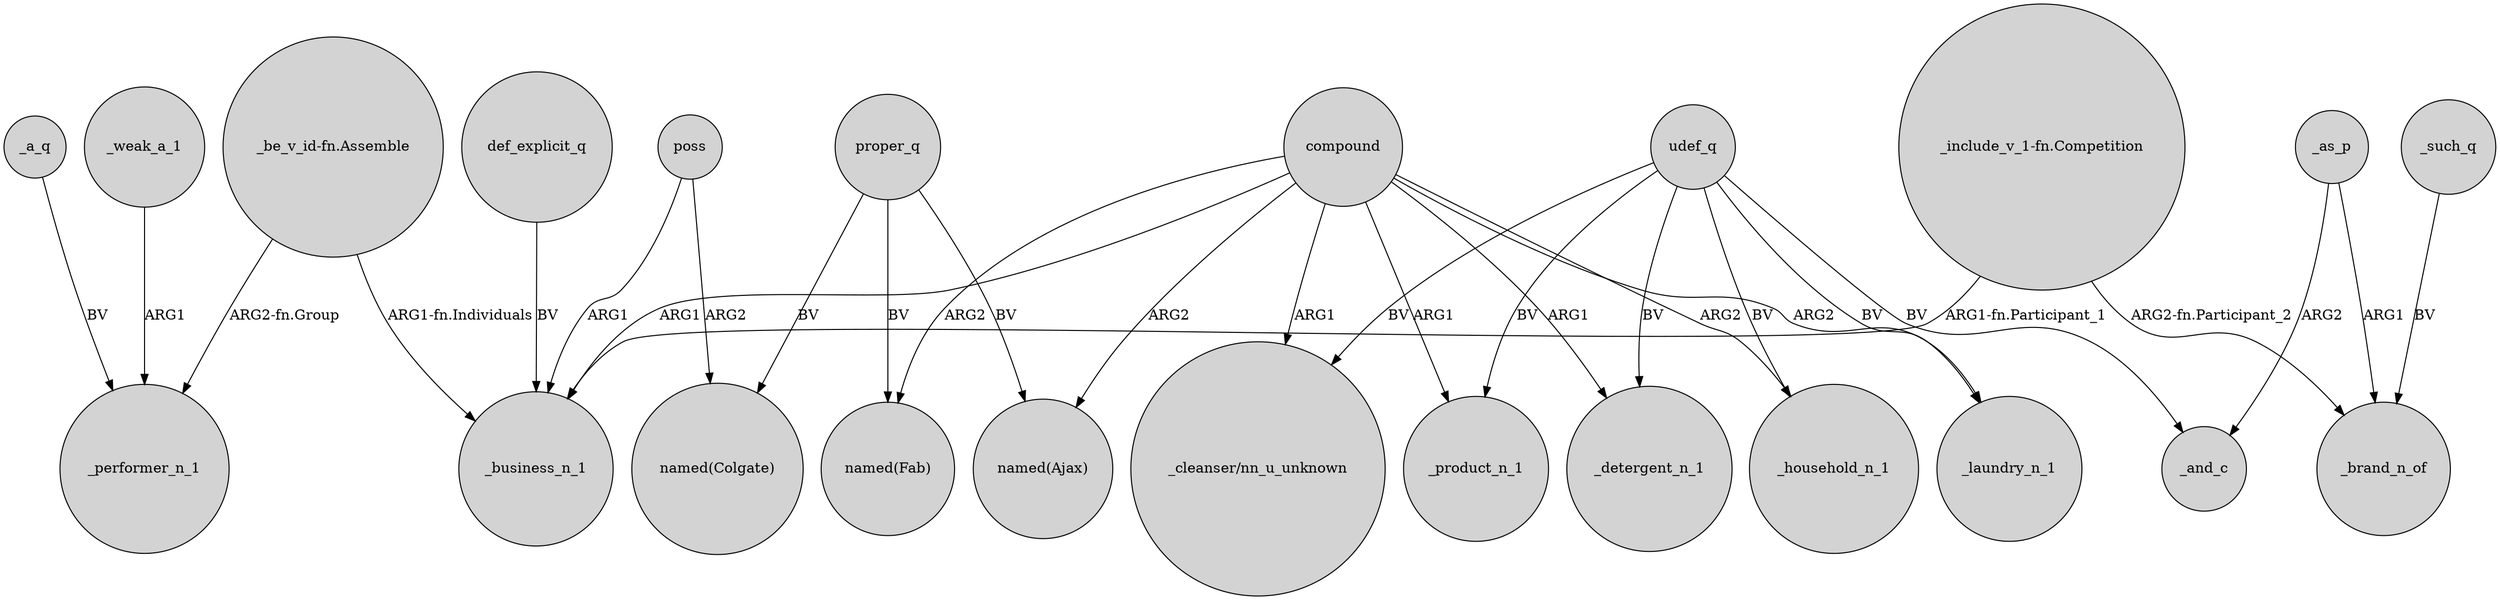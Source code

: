 digraph {
	node [shape=circle style=filled]
	def_explicit_q -> _business_n_1 [label=BV]
	"_be_v_id-fn.Assemble" -> _business_n_1 [label="ARG1-fn.Individuals"]
	proper_q -> "named(Ajax)" [label=BV]
	poss -> _business_n_1 [label=ARG1]
	poss -> "named(Colgate)" [label=ARG2]
	"_include_v_1-fn.Competition" -> _brand_n_of [label="ARG2-fn.Participant_2"]
	_as_p -> _and_c [label=ARG2]
	compound -> "named(Ajax)" [label=ARG2]
	udef_q -> _product_n_1 [label=BV]
	udef_q -> _and_c [label=BV]
	_as_p -> _brand_n_of [label=ARG1]
	"_include_v_1-fn.Competition" -> _business_n_1 [label="ARG1-fn.Participant_1"]
	udef_q -> _laundry_n_1 [label=BV]
	proper_q -> "named(Fab)" [label=BV]
	compound -> "_cleanser/nn_u_unknown" [label=ARG1]
	compound -> "named(Fab)" [label=ARG2]
	compound -> _household_n_1 [label=ARG2]
	_such_q -> _brand_n_of [label=BV]
	udef_q -> "_cleanser/nn_u_unknown" [label=BV]
	compound -> _product_n_1 [label=ARG1]
	compound -> _laundry_n_1 [label=ARG2]
	_a_q -> _performer_n_1 [label=BV]
	udef_q -> _household_n_1 [label=BV]
	"_be_v_id-fn.Assemble" -> _performer_n_1 [label="ARG2-fn.Group"]
	compound -> _business_n_1 [label=ARG1]
	proper_q -> "named(Colgate)" [label=BV]
	_weak_a_1 -> _performer_n_1 [label=ARG1]
	udef_q -> _detergent_n_1 [label=BV]
	compound -> _detergent_n_1 [label=ARG1]
}

